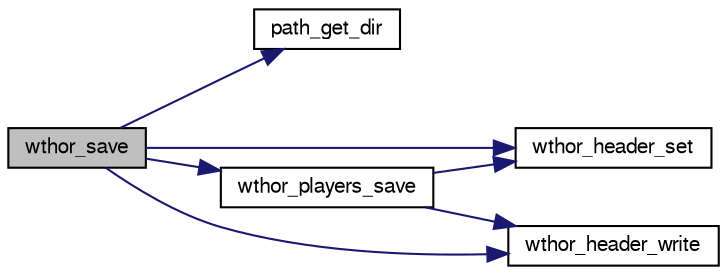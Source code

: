 digraph "wthor_save"
{
 // LATEX_PDF_SIZE
  bgcolor="transparent";
  edge [fontname="FreeSans",fontsize="10",labelfontname="FreeSans",labelfontsize="10"];
  node [fontname="FreeSans",fontsize="10",shape=record];
  rankdir="LR";
  Node1 [label="wthor_save",height=0.2,width=0.4,color="black", fillcolor="grey75", style="filled", fontcolor="black",tooltip="Save a wthor base."];
  Node1 -> Node2 [color="midnightblue",fontsize="10",style="solid",fontname="FreeSans"];
  Node2 [label="path_get_dir",height=0.2,width=0.4,color="black",URL="$util_8c.html#ae80bedfb302071967da7cecb36fece4b",tooltip="Extract the directory of a file path."];
  Node1 -> Node3 [color="midnightblue",fontsize="10",style="solid",fontname="FreeSans"];
  Node3 [label="wthor_header_set",height=0.2,width=0.4,color="black",URL="$base_8c.html#a6c85d29baeb23920712a581ee0b9203c",tooltip="Set wthor header."];
  Node1 -> Node4 [color="midnightblue",fontsize="10",style="solid",fontname="FreeSans"];
  Node4 [label="wthor_header_write",height=0.2,width=0.4,color="black",URL="$base_8c.html#a01ef802fbce41c9da8d796cfb29fbe59",tooltip="Read wthor header."];
  Node1 -> Node5 [color="midnightblue",fontsize="10",style="solid",fontname="FreeSans"];
  Node5 [label="wthor_players_save",height=0.2,width=0.4,color="black",URL="$base_8c.html#a14bd2a3e4b05b8d77380f571a0d09745",tooltip="Load wthor players."];
  Node5 -> Node3 [color="midnightblue",fontsize="10",style="solid",fontname="FreeSans"];
  Node5 -> Node4 [color="midnightblue",fontsize="10",style="solid",fontname="FreeSans"];
}
